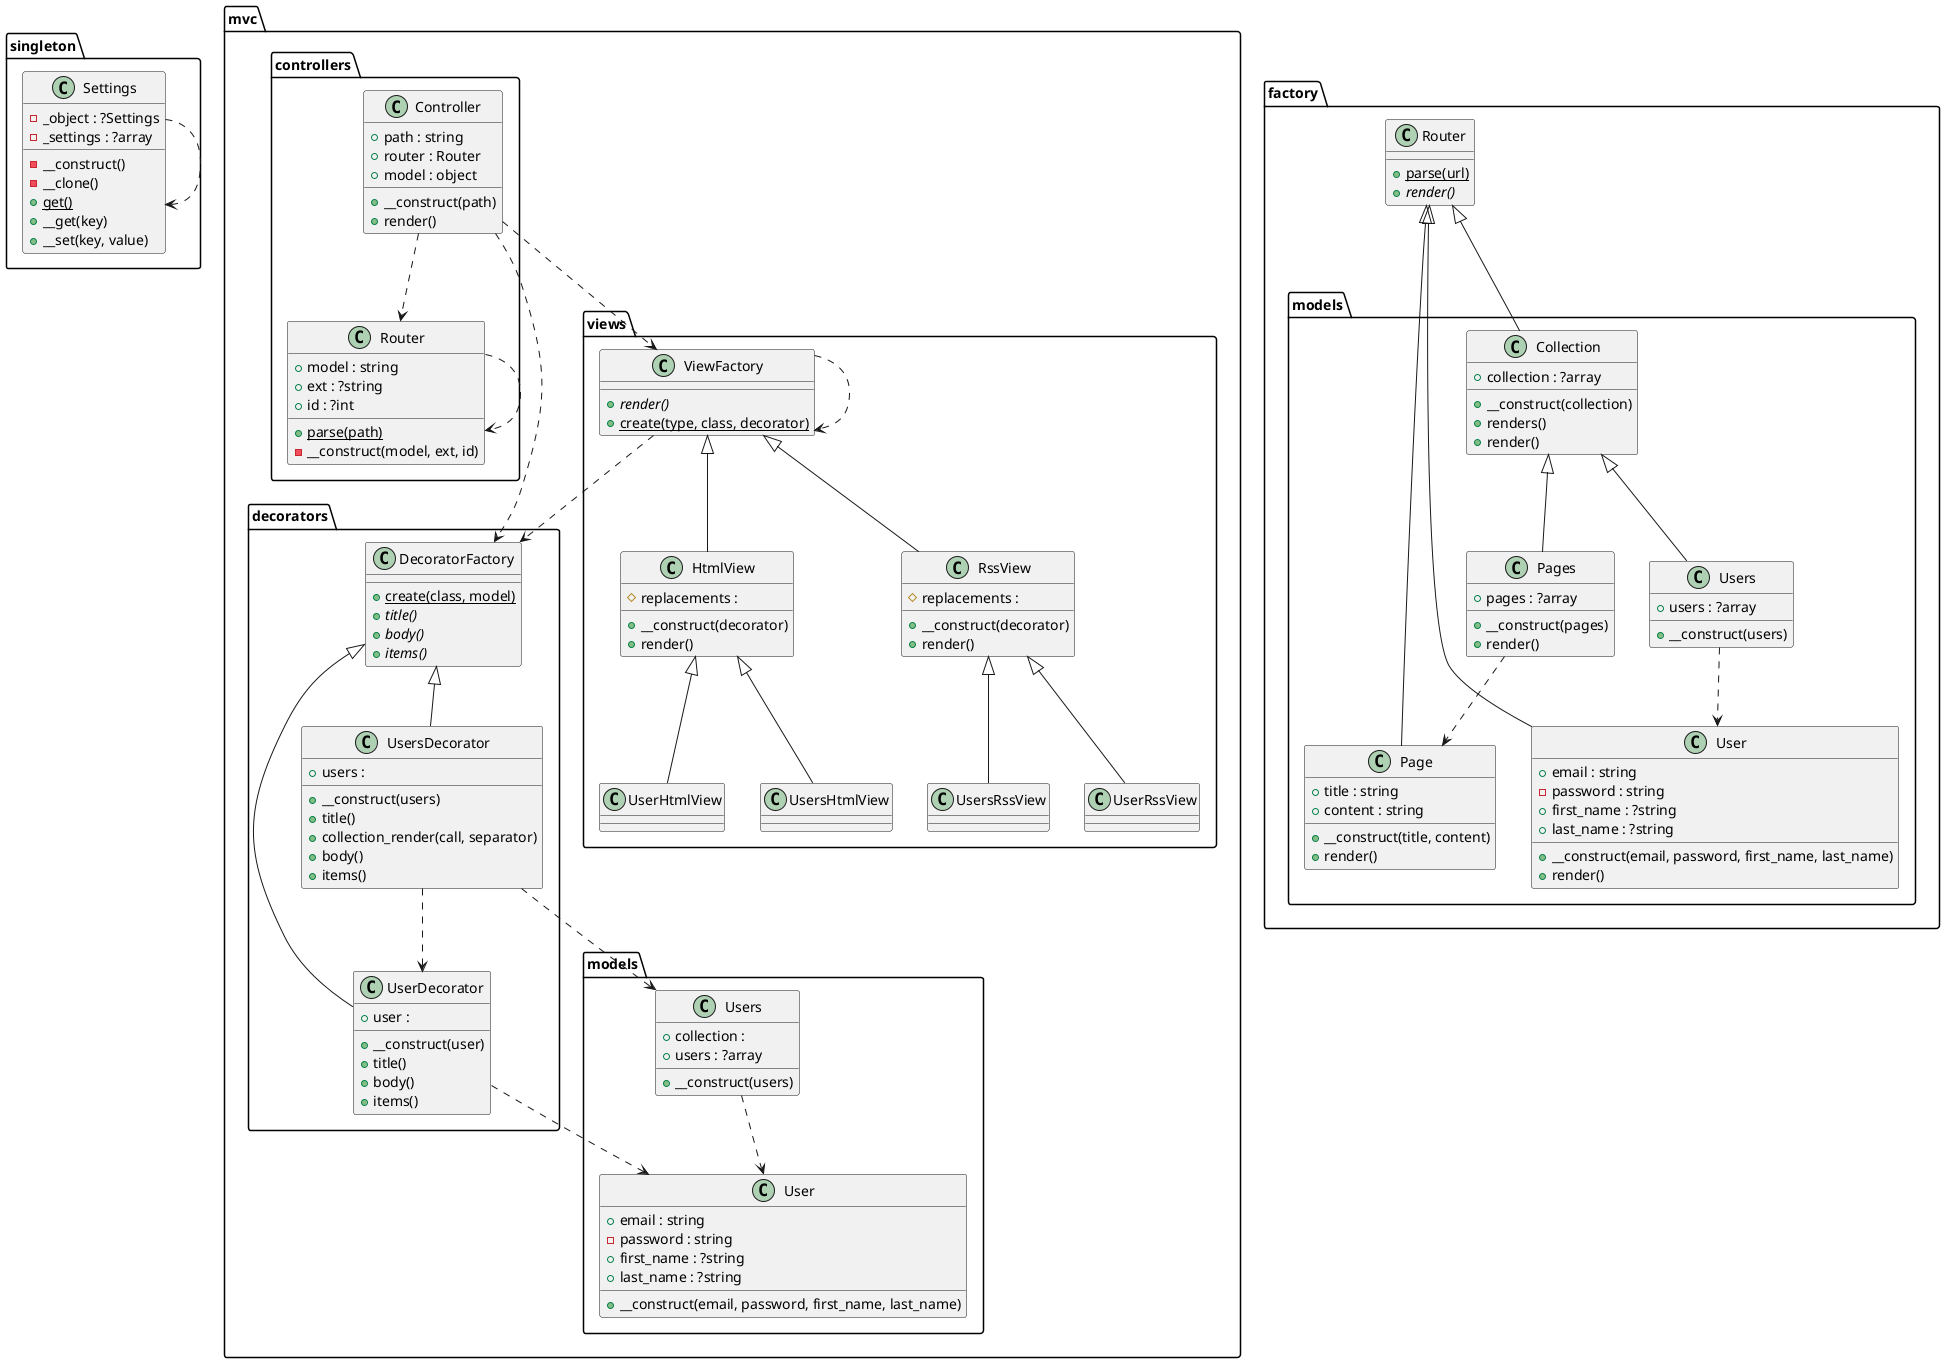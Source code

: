 @startuml class-diagram
  package singleton as singleton {
    class "Settings" as singleton_Settings {
      -_object : ?Settings
      -_settings : ?array
      -__construct()
      -__clone()
      {static} +get()
      +__get(key)
      +__set(key, value)
    }
  }
  package mvc as mvc {
    package decorators as mvc.decorators {
      class "UserDecorator" as mvc_decorators_UserDecorator {
        +user : 
        +__construct(user)
        +title()
        +body()
        +items()
      }
      class "DecoratorFactory" as mvc_decorators_DecoratorFactory {
        {static} +create(class, model)
        {abstract} +title()
        {abstract} +body()
        {abstract} +items()
      }
      class "UsersDecorator" as mvc_decorators_UsersDecorator {
        +users : 
        +__construct(users)
        +title()
        +collection_render(call, separator)
        +body()
        +items()
      }
    }
    package views as mvc.views {
      class "HtmlView" as mvc_views_HtmlView {
        #replacements : 
        +__construct(decorator)
        +render()
      }
      class "RssView" as mvc_views_RssView {
        #replacements : 
        +__construct(decorator)
        +render()
      }
      class "UserHtmlView" as mvc_views_UserHtmlView {
      }
      class "UsersHtmlView" as mvc_views_UsersHtmlView {
      }
      class "UsersRssView" as mvc_views_UsersRssView {
      }
      class "UserRssView" as mvc_views_UserRssView {
      }
      class "ViewFactory" as mvc_views_ViewFactory {
        {abstract} +render()
        {static} +create(type, class, decorator)
      }
    }
    package controllers as mvc.controllers {
      class "Router" as mvc_controllers_Router {
        +model : string
        +ext : ?string
        +id : ?int
        {static} +parse(path)
        -__construct(model, ext, id)
      }
      class "Controller" as mvc_controllers_Controller {
        +path : string
        +router : Router
        +model : object
        +__construct(path)
        +render()
      }
    }
    package models as mvc.models {
      class "User" as mvc_models_User {
        +email : string
        -password : string
        +first_name : ?string
        +last_name : ?string
        +__construct(email, password, first_name, last_name)
      }
      class "Users" as mvc_models_Users {
        +collection : 
        +users : ?array
        +__construct(users)
      }
    }
  }
  package factory as factory {
    class "Router" as factory_Router {
      {static} +parse(url)
      {abstract} +render()
    }
    package models as factory.models {
      class "Pages" as factory_models_Pages {
        +pages : ?array
        +__construct(pages)
        +render()
      }
      class "Page" as factory_models_Page {
        +title : string
        +content : string
        +__construct(title, content)
        +render()
      }
      class "User" as factory_models_User {
        +email : string
        -password : string
        +first_name : ?string
        +last_name : ?string
        +__construct(email, password, first_name, last_name)
        +render()
      }
      class "Users" as factory_models_Users {
        +users : ?array
        +__construct(users)
      }
      class "Collection" as factory_models_Collection {
        +collection : ?array
        +__construct(collection)
        +renders()
        +render()
      }
    }
  }
  factory_Router <|-- factory_models_Collection
  factory_Router <|-- factory_models_Page
  factory_Router <|-- factory_models_User
  factory_models_Collection <|-- factory_models_Pages
  factory_models_Collection <|-- factory_models_Users
  factory_models_Pages ..> factory_models_Page
  factory_models_Users ..> factory_models_User
  mvc_controllers_Controller ..> mvc_controllers_Router
  mvc_controllers_Controller ..> mvc_decorators_DecoratorFactory
  mvc_controllers_Controller ..> mvc_views_ViewFactory
  mvc_controllers_Router ..> mvc_controllers_Router
  mvc_decorators_DecoratorFactory <|-- mvc_decorators_UserDecorator
  mvc_decorators_DecoratorFactory <|-- mvc_decorators_UsersDecorator
  mvc_decorators_UserDecorator ..> mvc_models_User
  mvc_decorators_UsersDecorator ..> mvc_decorators_UserDecorator
  mvc_decorators_UsersDecorator ..> mvc_models_Users
  mvc_models_Users ..> mvc_models_User
  mvc_views_HtmlView <|-- mvc_views_UserHtmlView
  mvc_views_HtmlView <|-- mvc_views_UsersHtmlView
  mvc_views_RssView <|-- mvc_views_UserRssView
  mvc_views_RssView <|-- mvc_views_UsersRssView
  mvc_views_ViewFactory ..> mvc_decorators_DecoratorFactory
  mvc_views_ViewFactory ..> mvc_views_ViewFactory
  mvc_views_ViewFactory <|-- mvc_views_HtmlView
  mvc_views_ViewFactory <|-- mvc_views_RssView
  singleton_Settings ..> singleton_Settings
@enduml
